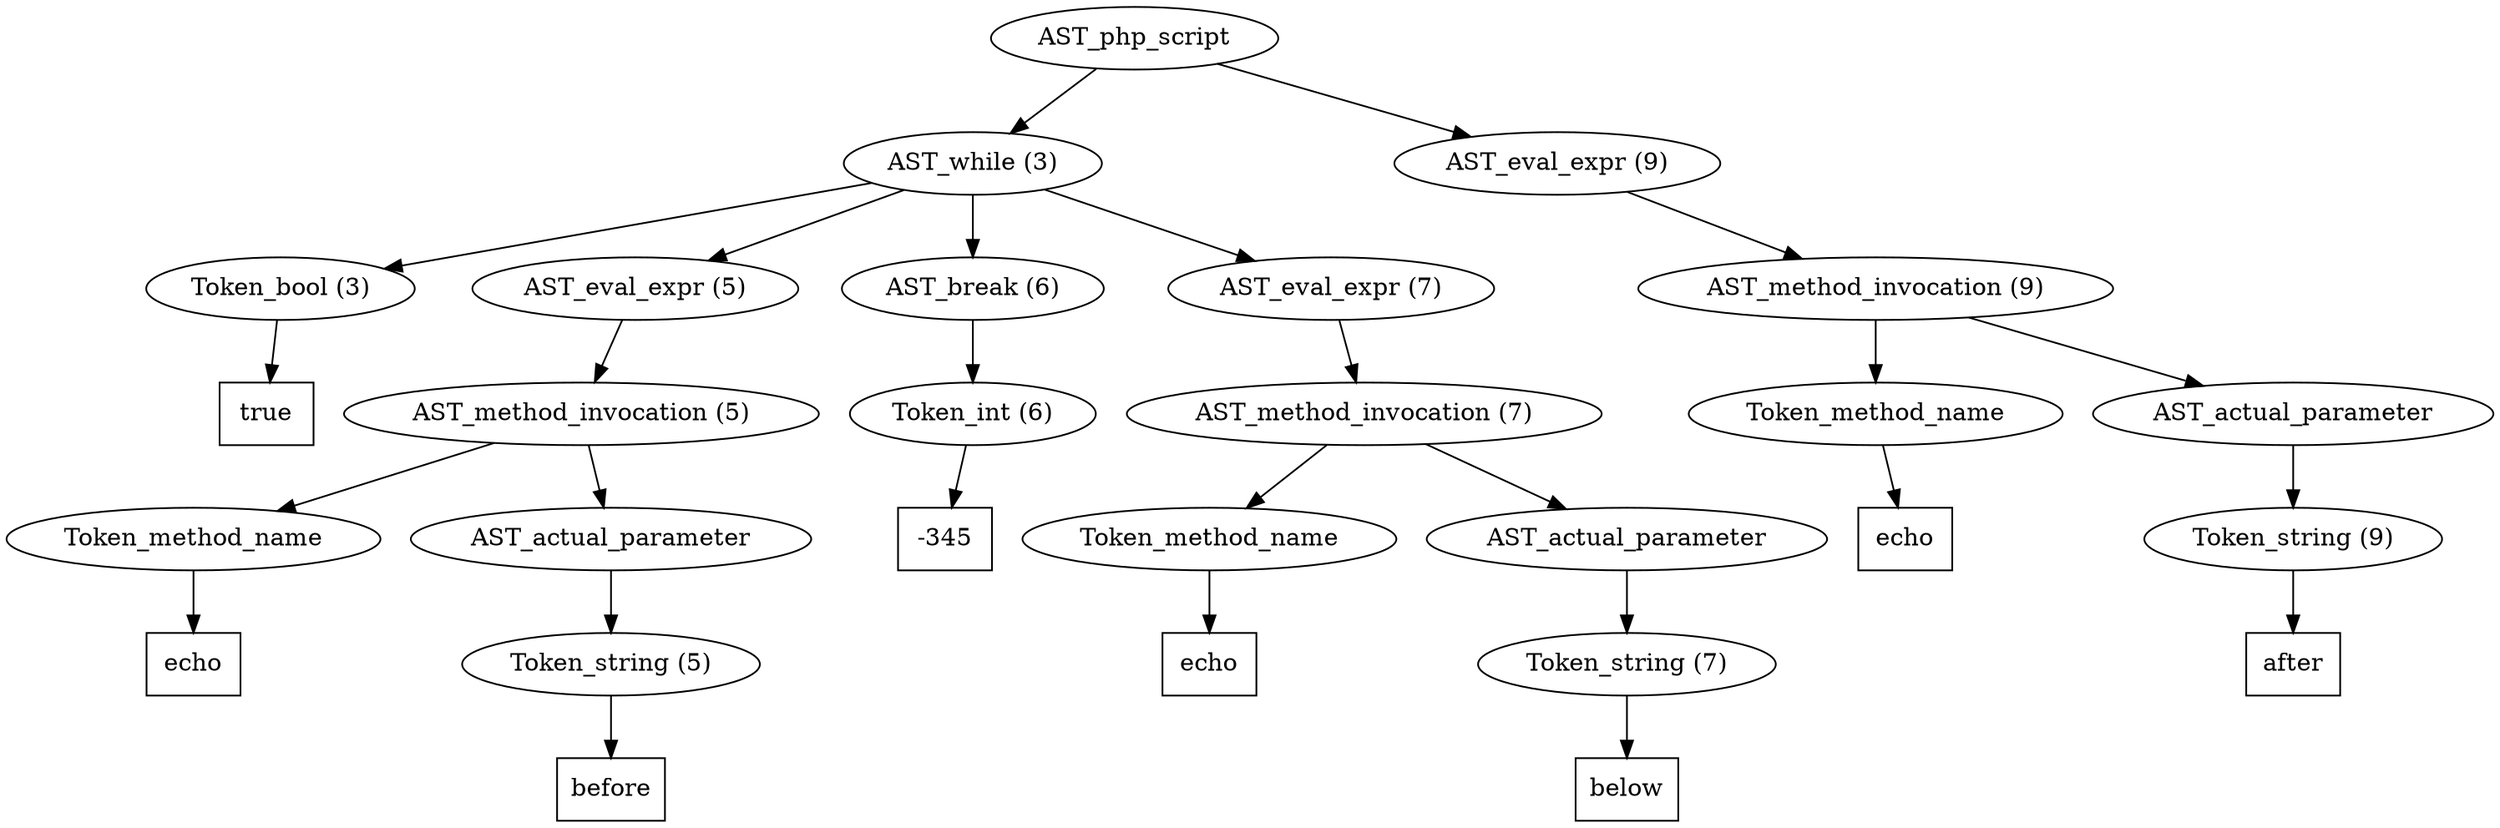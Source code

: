 /*
 * AST in dot format generated by phc -- the PHP compiler
 */

digraph AST {
node_0 [label="AST_php_script"];
node_1 [label="AST_while (3)"];
node_2 [label="Token_bool (3)"];
node_3 [label="true", shape=box]
node_2 -> node_3;
node_4 [label="AST_eval_expr (5)"];
node_5 [label="AST_method_invocation (5)"];
node_6 [label="Token_method_name"];
node_7 [label="echo", shape=box]
node_6 -> node_7;
node_8 [label="AST_actual_parameter"];
node_9 [label="Token_string (5)"];
node_10 [label="before", shape=box]
node_9 -> node_10;
node_8 -> node_9;
node_5 -> node_8;
node_5 -> node_6;
node_4 -> node_5;
node_11 [label="AST_break (6)"];
node_12 [label="Token_int (6)"];
node_13 [label="-345", shape=box]
node_12 -> node_13;
node_11 -> node_12;
node_14 [label="AST_eval_expr (7)"];
node_15 [label="AST_method_invocation (7)"];
node_16 [label="Token_method_name"];
node_17 [label="echo", shape=box]
node_16 -> node_17;
node_18 [label="AST_actual_parameter"];
node_19 [label="Token_string (7)"];
node_20 [label="below", shape=box]
node_19 -> node_20;
node_18 -> node_19;
node_15 -> node_18;
node_15 -> node_16;
node_14 -> node_15;
node_1 -> node_14;
node_1 -> node_11;
node_1 -> node_4;
node_1 -> node_2;
node_21 [label="AST_eval_expr (9)"];
node_22 [label="AST_method_invocation (9)"];
node_23 [label="Token_method_name"];
node_24 [label="echo", shape=box]
node_23 -> node_24;
node_25 [label="AST_actual_parameter"];
node_26 [label="Token_string (9)"];
node_27 [label="after", shape=box]
node_26 -> node_27;
node_25 -> node_26;
node_22 -> node_25;
node_22 -> node_23;
node_21 -> node_22;
node_0 -> node_21;
node_0 -> node_1;
}
